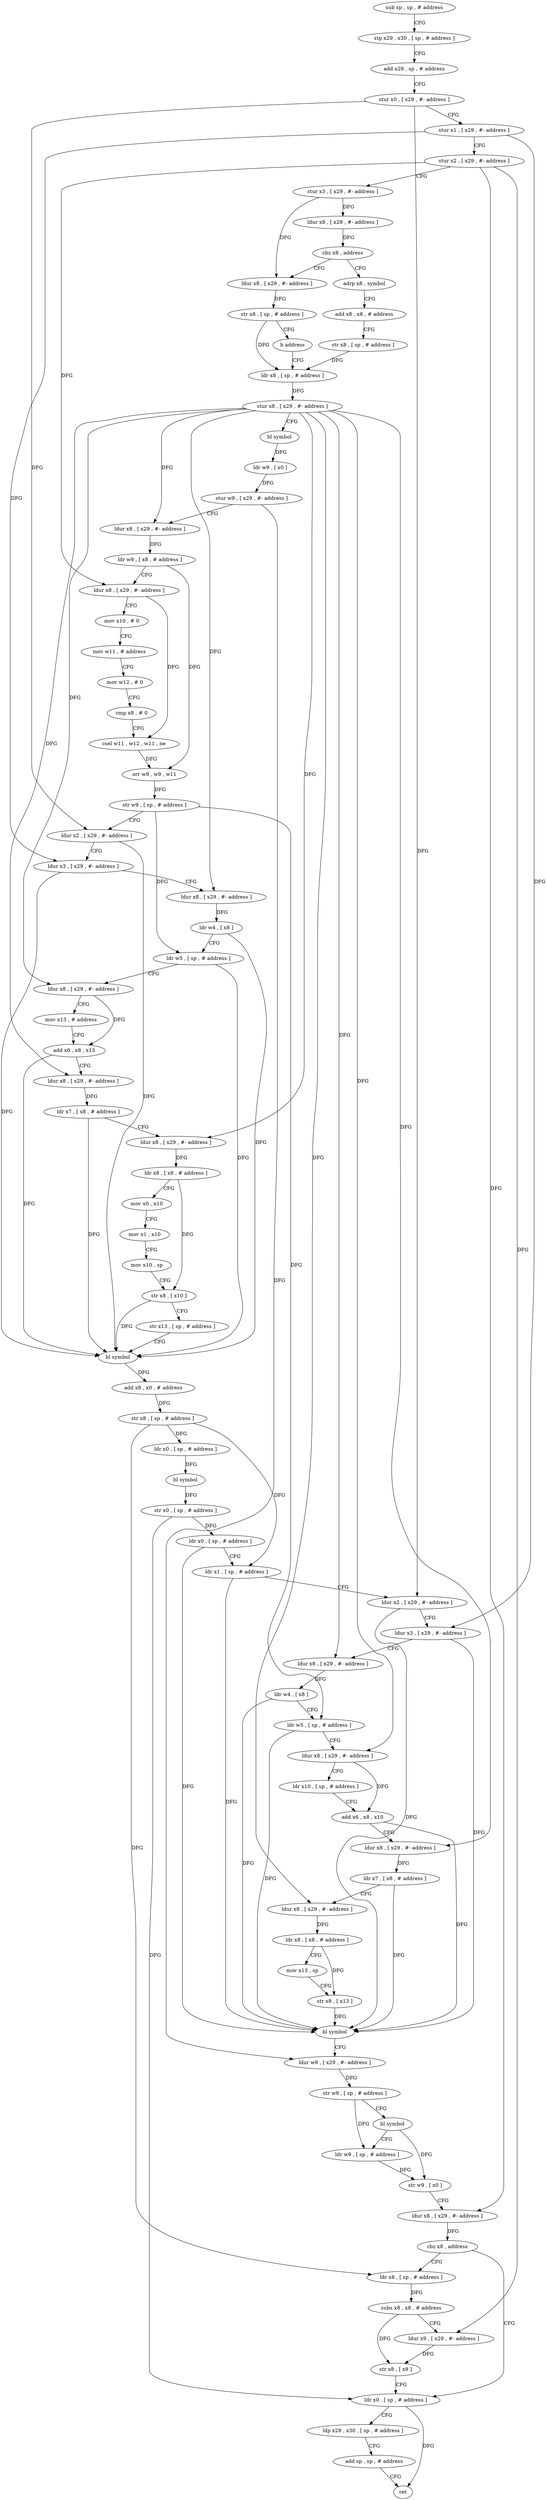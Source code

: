 digraph "func" {
"4218484" [label = "sub sp , sp , # address" ]
"4218488" [label = "stp x29 , x30 , [ sp , # address ]" ]
"4218492" [label = "add x29 , sp , # address" ]
"4218496" [label = "stur x0 , [ x29 , #- address ]" ]
"4218500" [label = "stur x1 , [ x29 , #- address ]" ]
"4218504" [label = "stur x2 , [ x29 , #- address ]" ]
"4218508" [label = "stur x3 , [ x29 , #- address ]" ]
"4218512" [label = "ldur x8 , [ x29 , #- address ]" ]
"4218516" [label = "cbz x8 , address" ]
"4218532" [label = "adrp x8 , symbol" ]
"4218520" [label = "ldur x8 , [ x29 , #- address ]" ]
"4218536" [label = "add x8 , x8 , # address" ]
"4218540" [label = "str x8 , [ sp , # address ]" ]
"4218544" [label = "ldr x8 , [ sp , # address ]" ]
"4218524" [label = "str x8 , [ sp , # address ]" ]
"4218528" [label = "b address" ]
"4218808" [label = "ldr x0 , [ sp , # address ]" ]
"4218812" [label = "ldp x29 , x30 , [ sp , # address ]" ]
"4218816" [label = "add sp , sp , # address" ]
"4218820" [label = "ret" ]
"4218792" [label = "ldr x8 , [ sp , # address ]" ]
"4218796" [label = "subs x8 , x8 , # address" ]
"4218800" [label = "ldur x9 , [ x29 , #- address ]" ]
"4218804" [label = "str x8 , [ x9 ]" ]
"4218548" [label = "stur x8 , [ x29 , #- address ]" ]
"4218552" [label = "bl symbol" ]
"4218556" [label = "ldr w9 , [ x0 ]" ]
"4218560" [label = "stur w9 , [ x29 , #- address ]" ]
"4218564" [label = "ldur x8 , [ x29 , #- address ]" ]
"4218568" [label = "ldr w9 , [ x8 , # address ]" ]
"4218572" [label = "ldur x8 , [ x29 , #- address ]" ]
"4218576" [label = "mov x10 , # 0" ]
"4218580" [label = "mov w11 , # address" ]
"4218584" [label = "mov w12 , # 0" ]
"4218588" [label = "cmp x8 , # 0" ]
"4218592" [label = "csel w11 , w12 , w11 , ne" ]
"4218596" [label = "orr w9 , w9 , w11" ]
"4218600" [label = "str w9 , [ sp , # address ]" ]
"4218604" [label = "ldur x2 , [ x29 , #- address ]" ]
"4218608" [label = "ldur x3 , [ x29 , #- address ]" ]
"4218612" [label = "ldur x8 , [ x29 , #- address ]" ]
"4218616" [label = "ldr w4 , [ x8 ]" ]
"4218620" [label = "ldr w5 , [ sp , # address ]" ]
"4218624" [label = "ldur x8 , [ x29 , #- address ]" ]
"4218628" [label = "mov x13 , # address" ]
"4218632" [label = "add x6 , x8 , x13" ]
"4218636" [label = "ldur x8 , [ x29 , #- address ]" ]
"4218640" [label = "ldr x7 , [ x8 , # address ]" ]
"4218644" [label = "ldur x8 , [ x29 , #- address ]" ]
"4218648" [label = "ldr x8 , [ x8 , # address ]" ]
"4218652" [label = "mov x0 , x10" ]
"4218656" [label = "mov x1 , x10" ]
"4218660" [label = "mov x10 , sp" ]
"4218664" [label = "str x8 , [ x10 ]" ]
"4218668" [label = "str x13 , [ sp , # address ]" ]
"4218672" [label = "bl symbol" ]
"4218676" [label = "add x8 , x0 , # address" ]
"4218680" [label = "str x8 , [ sp , # address ]" ]
"4218684" [label = "ldr x0 , [ sp , # address ]" ]
"4218688" [label = "bl symbol" ]
"4218692" [label = "str x0 , [ sp , # address ]" ]
"4218696" [label = "ldr x0 , [ sp , # address ]" ]
"4218700" [label = "ldr x1 , [ sp , # address ]" ]
"4218704" [label = "ldur x2 , [ x29 , #- address ]" ]
"4218708" [label = "ldur x3 , [ x29 , #- address ]" ]
"4218712" [label = "ldur x8 , [ x29 , #- address ]" ]
"4218716" [label = "ldr w4 , [ x8 ]" ]
"4218720" [label = "ldr w5 , [ sp , # address ]" ]
"4218724" [label = "ldur x8 , [ x29 , #- address ]" ]
"4218728" [label = "ldr x10 , [ sp , # address ]" ]
"4218732" [label = "add x6 , x8 , x10" ]
"4218736" [label = "ldur x8 , [ x29 , #- address ]" ]
"4218740" [label = "ldr x7 , [ x8 , # address ]" ]
"4218744" [label = "ldur x8 , [ x29 , #- address ]" ]
"4218748" [label = "ldr x8 , [ x8 , # address ]" ]
"4218752" [label = "mov x13 , sp" ]
"4218756" [label = "str x8 , [ x13 ]" ]
"4218760" [label = "bl symbol" ]
"4218764" [label = "ldur w9 , [ x29 , #- address ]" ]
"4218768" [label = "str w9 , [ sp , # address ]" ]
"4218772" [label = "bl symbol" ]
"4218776" [label = "ldr w9 , [ sp , # address ]" ]
"4218780" [label = "str w9 , [ x0 ]" ]
"4218784" [label = "ldur x8 , [ x29 , #- address ]" ]
"4218788" [label = "cbz x8 , address" ]
"4218484" -> "4218488" [ label = "CFG" ]
"4218488" -> "4218492" [ label = "CFG" ]
"4218492" -> "4218496" [ label = "CFG" ]
"4218496" -> "4218500" [ label = "CFG" ]
"4218496" -> "4218604" [ label = "DFG" ]
"4218496" -> "4218704" [ label = "DFG" ]
"4218500" -> "4218504" [ label = "CFG" ]
"4218500" -> "4218608" [ label = "DFG" ]
"4218500" -> "4218708" [ label = "DFG" ]
"4218504" -> "4218508" [ label = "CFG" ]
"4218504" -> "4218572" [ label = "DFG" ]
"4218504" -> "4218784" [ label = "DFG" ]
"4218504" -> "4218800" [ label = "DFG" ]
"4218508" -> "4218512" [ label = "DFG" ]
"4218508" -> "4218520" [ label = "DFG" ]
"4218512" -> "4218516" [ label = "DFG" ]
"4218516" -> "4218532" [ label = "CFG" ]
"4218516" -> "4218520" [ label = "CFG" ]
"4218532" -> "4218536" [ label = "CFG" ]
"4218520" -> "4218524" [ label = "DFG" ]
"4218536" -> "4218540" [ label = "CFG" ]
"4218540" -> "4218544" [ label = "DFG" ]
"4218544" -> "4218548" [ label = "DFG" ]
"4218524" -> "4218528" [ label = "CFG" ]
"4218524" -> "4218544" [ label = "DFG" ]
"4218528" -> "4218544" [ label = "CFG" ]
"4218808" -> "4218812" [ label = "CFG" ]
"4218808" -> "4218820" [ label = "DFG" ]
"4218812" -> "4218816" [ label = "CFG" ]
"4218816" -> "4218820" [ label = "CFG" ]
"4218792" -> "4218796" [ label = "DFG" ]
"4218796" -> "4218800" [ label = "CFG" ]
"4218796" -> "4218804" [ label = "DFG" ]
"4218800" -> "4218804" [ label = "DFG" ]
"4218804" -> "4218808" [ label = "CFG" ]
"4218548" -> "4218552" [ label = "CFG" ]
"4218548" -> "4218564" [ label = "DFG" ]
"4218548" -> "4218612" [ label = "DFG" ]
"4218548" -> "4218624" [ label = "DFG" ]
"4218548" -> "4218636" [ label = "DFG" ]
"4218548" -> "4218644" [ label = "DFG" ]
"4218548" -> "4218712" [ label = "DFG" ]
"4218548" -> "4218724" [ label = "DFG" ]
"4218548" -> "4218736" [ label = "DFG" ]
"4218548" -> "4218744" [ label = "DFG" ]
"4218552" -> "4218556" [ label = "DFG" ]
"4218556" -> "4218560" [ label = "DFG" ]
"4218560" -> "4218564" [ label = "CFG" ]
"4218560" -> "4218764" [ label = "DFG" ]
"4218564" -> "4218568" [ label = "DFG" ]
"4218568" -> "4218572" [ label = "CFG" ]
"4218568" -> "4218596" [ label = "DFG" ]
"4218572" -> "4218576" [ label = "CFG" ]
"4218572" -> "4218592" [ label = "DFG" ]
"4218576" -> "4218580" [ label = "CFG" ]
"4218580" -> "4218584" [ label = "CFG" ]
"4218584" -> "4218588" [ label = "CFG" ]
"4218588" -> "4218592" [ label = "CFG" ]
"4218592" -> "4218596" [ label = "DFG" ]
"4218596" -> "4218600" [ label = "DFG" ]
"4218600" -> "4218604" [ label = "CFG" ]
"4218600" -> "4218620" [ label = "DFG" ]
"4218600" -> "4218720" [ label = "DFG" ]
"4218604" -> "4218608" [ label = "CFG" ]
"4218604" -> "4218672" [ label = "DFG" ]
"4218608" -> "4218612" [ label = "CFG" ]
"4218608" -> "4218672" [ label = "DFG" ]
"4218612" -> "4218616" [ label = "DFG" ]
"4218616" -> "4218620" [ label = "CFG" ]
"4218616" -> "4218672" [ label = "DFG" ]
"4218620" -> "4218624" [ label = "CFG" ]
"4218620" -> "4218672" [ label = "DFG" ]
"4218624" -> "4218628" [ label = "CFG" ]
"4218624" -> "4218632" [ label = "DFG" ]
"4218628" -> "4218632" [ label = "CFG" ]
"4218632" -> "4218636" [ label = "CFG" ]
"4218632" -> "4218672" [ label = "DFG" ]
"4218636" -> "4218640" [ label = "DFG" ]
"4218640" -> "4218644" [ label = "CFG" ]
"4218640" -> "4218672" [ label = "DFG" ]
"4218644" -> "4218648" [ label = "DFG" ]
"4218648" -> "4218652" [ label = "CFG" ]
"4218648" -> "4218664" [ label = "DFG" ]
"4218652" -> "4218656" [ label = "CFG" ]
"4218656" -> "4218660" [ label = "CFG" ]
"4218660" -> "4218664" [ label = "CFG" ]
"4218664" -> "4218668" [ label = "CFG" ]
"4218664" -> "4218672" [ label = "DFG" ]
"4218668" -> "4218672" [ label = "CFG" ]
"4218672" -> "4218676" [ label = "DFG" ]
"4218676" -> "4218680" [ label = "DFG" ]
"4218680" -> "4218684" [ label = "DFG" ]
"4218680" -> "4218700" [ label = "DFG" ]
"4218680" -> "4218792" [ label = "DFG" ]
"4218684" -> "4218688" [ label = "DFG" ]
"4218688" -> "4218692" [ label = "DFG" ]
"4218692" -> "4218696" [ label = "DFG" ]
"4218692" -> "4218808" [ label = "DFG" ]
"4218696" -> "4218700" [ label = "CFG" ]
"4218696" -> "4218760" [ label = "DFG" ]
"4218700" -> "4218704" [ label = "CFG" ]
"4218700" -> "4218760" [ label = "DFG" ]
"4218704" -> "4218708" [ label = "CFG" ]
"4218704" -> "4218760" [ label = "DFG" ]
"4218708" -> "4218712" [ label = "CFG" ]
"4218708" -> "4218760" [ label = "DFG" ]
"4218712" -> "4218716" [ label = "DFG" ]
"4218716" -> "4218720" [ label = "CFG" ]
"4218716" -> "4218760" [ label = "DFG" ]
"4218720" -> "4218724" [ label = "CFG" ]
"4218720" -> "4218760" [ label = "DFG" ]
"4218724" -> "4218728" [ label = "CFG" ]
"4218724" -> "4218732" [ label = "DFG" ]
"4218728" -> "4218732" [ label = "CFG" ]
"4218732" -> "4218736" [ label = "CFG" ]
"4218732" -> "4218760" [ label = "DFG" ]
"4218736" -> "4218740" [ label = "DFG" ]
"4218740" -> "4218744" [ label = "CFG" ]
"4218740" -> "4218760" [ label = "DFG" ]
"4218744" -> "4218748" [ label = "DFG" ]
"4218748" -> "4218752" [ label = "CFG" ]
"4218748" -> "4218756" [ label = "DFG" ]
"4218752" -> "4218756" [ label = "CFG" ]
"4218756" -> "4218760" [ label = "DFG" ]
"4218760" -> "4218764" [ label = "CFG" ]
"4218764" -> "4218768" [ label = "DFG" ]
"4218768" -> "4218772" [ label = "CFG" ]
"4218768" -> "4218776" [ label = "DFG" ]
"4218772" -> "4218776" [ label = "CFG" ]
"4218772" -> "4218780" [ label = "DFG" ]
"4218776" -> "4218780" [ label = "DFG" ]
"4218780" -> "4218784" [ label = "CFG" ]
"4218784" -> "4218788" [ label = "DFG" ]
"4218788" -> "4218808" [ label = "CFG" ]
"4218788" -> "4218792" [ label = "CFG" ]
}
